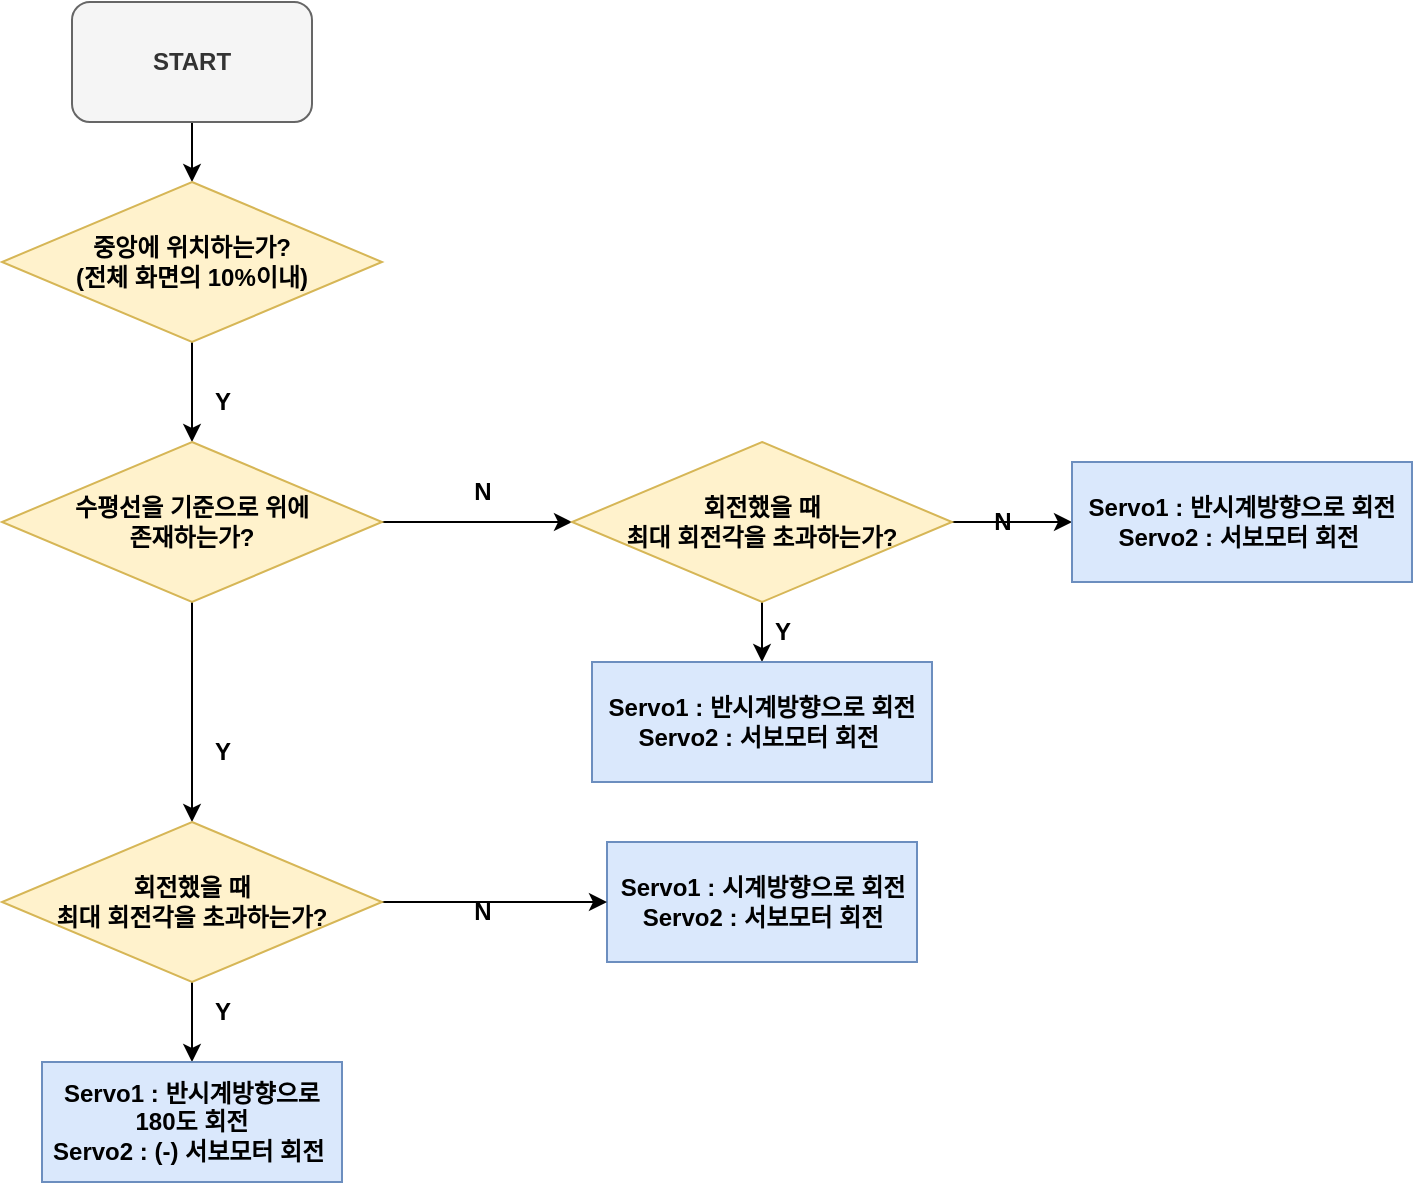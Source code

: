 <mxfile version="21.0.10" type="github">
  <diagram name="페이지-1" id="gV3WdCDkxUE2HrU5QRsD">
    <mxGraphModel dx="1050" dy="573" grid="1" gridSize="10" guides="1" tooltips="1" connect="1" arrows="1" fold="1" page="1" pageScale="1" pageWidth="3300" pageHeight="4681" math="0" shadow="0">
      <root>
        <mxCell id="0" />
        <mxCell id="1" parent="0" />
        <mxCell id="V9OaBVS4aPJJuuTyBFsJ-21" style="edgeStyle=orthogonalEdgeStyle;rounded=0;orthogonalLoop=1;jettySize=auto;html=1;exitX=0.5;exitY=1;exitDx=0;exitDy=0;fontStyle=1" edge="1" parent="1" source="V9OaBVS4aPJJuuTyBFsJ-1" target="V9OaBVS4aPJJuuTyBFsJ-3">
          <mxGeometry relative="1" as="geometry" />
        </mxCell>
        <mxCell id="V9OaBVS4aPJJuuTyBFsJ-1" value="START" style="rounded=1;whiteSpace=wrap;html=1;fontStyle=1;fillColor=#f5f5f5;fontColor=#333333;strokeColor=#666666;" vertex="1" parent="1">
          <mxGeometry x="410" y="100" width="120" height="60" as="geometry" />
        </mxCell>
        <mxCell id="V9OaBVS4aPJJuuTyBFsJ-22" style="edgeStyle=orthogonalEdgeStyle;rounded=0;orthogonalLoop=1;jettySize=auto;html=1;exitX=0.5;exitY=1;exitDx=0;exitDy=0;fontStyle=1" edge="1" parent="1" source="V9OaBVS4aPJJuuTyBFsJ-3" target="V9OaBVS4aPJJuuTyBFsJ-9">
          <mxGeometry relative="1" as="geometry" />
        </mxCell>
        <mxCell id="V9OaBVS4aPJJuuTyBFsJ-3" value="중앙에 위치하는가?&lt;br&gt;(전체 화면의 10%이내)" style="rhombus;whiteSpace=wrap;html=1;fontStyle=1;fillColor=#fff2cc;strokeColor=#d6b656;" vertex="1" parent="1">
          <mxGeometry x="375" y="190" width="190" height="80" as="geometry" />
        </mxCell>
        <mxCell id="V9OaBVS4aPJJuuTyBFsJ-23" style="edgeStyle=orthogonalEdgeStyle;rounded=0;orthogonalLoop=1;jettySize=auto;html=1;exitX=0.5;exitY=1;exitDx=0;exitDy=0;entryX=0.5;entryY=0;entryDx=0;entryDy=0;fontStyle=1" edge="1" parent="1" source="V9OaBVS4aPJJuuTyBFsJ-9" target="V9OaBVS4aPJJuuTyBFsJ-15">
          <mxGeometry relative="1" as="geometry" />
        </mxCell>
        <mxCell id="V9OaBVS4aPJJuuTyBFsJ-25" style="edgeStyle=orthogonalEdgeStyle;rounded=0;orthogonalLoop=1;jettySize=auto;html=1;exitX=1;exitY=0.5;exitDx=0;exitDy=0;fontStyle=1" edge="1" parent="1" source="V9OaBVS4aPJJuuTyBFsJ-9" target="V9OaBVS4aPJJuuTyBFsJ-16">
          <mxGeometry relative="1" as="geometry" />
        </mxCell>
        <mxCell id="V9OaBVS4aPJJuuTyBFsJ-9" value="수평선을 기준으로 위에 &lt;br&gt;존재하는가?" style="rhombus;whiteSpace=wrap;html=1;fontStyle=1;fillColor=#fff2cc;strokeColor=#d6b656;" vertex="1" parent="1">
          <mxGeometry x="375" y="320" width="190" height="80" as="geometry" />
        </mxCell>
        <mxCell id="V9OaBVS4aPJJuuTyBFsJ-14" value="Servo1 : 시계방향으로 회전&lt;br&gt;Servo2 : 서보모터 회전" style="rounded=0;whiteSpace=wrap;html=1;fontStyle=1;fillColor=#dae8fc;strokeColor=#6c8ebf;" vertex="1" parent="1">
          <mxGeometry x="677.5" y="520" width="155" height="60" as="geometry" />
        </mxCell>
        <mxCell id="V9OaBVS4aPJJuuTyBFsJ-24" style="edgeStyle=orthogonalEdgeStyle;rounded=0;orthogonalLoop=1;jettySize=auto;html=1;exitX=0.5;exitY=1;exitDx=0;exitDy=0;fontStyle=1" edge="1" parent="1" source="V9OaBVS4aPJJuuTyBFsJ-15" target="V9OaBVS4aPJJuuTyBFsJ-19">
          <mxGeometry relative="1" as="geometry" />
        </mxCell>
        <mxCell id="V9OaBVS4aPJJuuTyBFsJ-28" style="edgeStyle=orthogonalEdgeStyle;rounded=0;orthogonalLoop=1;jettySize=auto;html=1;exitX=1;exitY=0.5;exitDx=0;exitDy=0;fontStyle=1" edge="1" parent="1" source="V9OaBVS4aPJJuuTyBFsJ-15" target="V9OaBVS4aPJJuuTyBFsJ-14">
          <mxGeometry relative="1" as="geometry" />
        </mxCell>
        <mxCell id="V9OaBVS4aPJJuuTyBFsJ-15" value="회전했을 때 &lt;br&gt;최대 회전각을 초과하는가?" style="rhombus;whiteSpace=wrap;html=1;fontStyle=1;fillColor=#fff2cc;strokeColor=#d6b656;" vertex="1" parent="1">
          <mxGeometry x="375" y="510" width="190" height="80" as="geometry" />
        </mxCell>
        <mxCell id="V9OaBVS4aPJJuuTyBFsJ-26" style="edgeStyle=orthogonalEdgeStyle;rounded=0;orthogonalLoop=1;jettySize=auto;html=1;exitX=0.5;exitY=1;exitDx=0;exitDy=0;entryX=0.5;entryY=0;entryDx=0;entryDy=0;fontStyle=1" edge="1" parent="1" source="V9OaBVS4aPJJuuTyBFsJ-16" target="V9OaBVS4aPJJuuTyBFsJ-20">
          <mxGeometry relative="1" as="geometry" />
        </mxCell>
        <mxCell id="V9OaBVS4aPJJuuTyBFsJ-27" style="edgeStyle=orthogonalEdgeStyle;rounded=0;orthogonalLoop=1;jettySize=auto;html=1;exitX=1;exitY=0.5;exitDx=0;exitDy=0;fontStyle=1" edge="1" parent="1" source="V9OaBVS4aPJJuuTyBFsJ-16" target="V9OaBVS4aPJJuuTyBFsJ-17">
          <mxGeometry relative="1" as="geometry" />
        </mxCell>
        <mxCell id="V9OaBVS4aPJJuuTyBFsJ-16" value="회전했을 때 &lt;br&gt;최대 회전각을 초과하는가?" style="rhombus;whiteSpace=wrap;html=1;fontStyle=1;fillColor=#fff2cc;strokeColor=#d6b656;" vertex="1" parent="1">
          <mxGeometry x="660" y="320" width="190" height="80" as="geometry" />
        </mxCell>
        <mxCell id="V9OaBVS4aPJJuuTyBFsJ-17" value="Servo1 : 반시계방향으로 회전&lt;br&gt;Servo2 : 서보모터 회전&amp;nbsp;" style="rounded=0;whiteSpace=wrap;html=1;fontStyle=1;fillColor=#dae8fc;strokeColor=#6c8ebf;" vertex="1" parent="1">
          <mxGeometry x="910" y="330" width="170" height="60" as="geometry" />
        </mxCell>
        <mxCell id="V9OaBVS4aPJJuuTyBFsJ-19" value="Servo1 : 반시계방향으로 180도 회전&lt;br&gt;Servo2 : (-) 서보모터 회전&amp;nbsp;" style="rounded=0;whiteSpace=wrap;html=1;fontStyle=1;fillColor=#dae8fc;strokeColor=#6c8ebf;" vertex="1" parent="1">
          <mxGeometry x="395" y="630" width="150" height="60" as="geometry" />
        </mxCell>
        <mxCell id="V9OaBVS4aPJJuuTyBFsJ-20" value="Servo1 : 반시계방향으로 회전&lt;br&gt;Servo2 : 서보모터 회전&amp;nbsp;" style="rounded=0;whiteSpace=wrap;html=1;fontStyle=1;fillColor=#dae8fc;strokeColor=#6c8ebf;" vertex="1" parent="1">
          <mxGeometry x="670" y="430" width="170" height="60" as="geometry" />
        </mxCell>
        <mxCell id="V9OaBVS4aPJJuuTyBFsJ-33" value="Y" style="text;html=1;align=center;verticalAlign=middle;resizable=0;points=[];autosize=1;strokeColor=none;fillColor=none;fontStyle=1" vertex="1" parent="1">
          <mxGeometry x="470" y="285" width="30" height="30" as="geometry" />
        </mxCell>
        <mxCell id="V9OaBVS4aPJJuuTyBFsJ-34" value="Y" style="text;html=1;align=center;verticalAlign=middle;resizable=0;points=[];autosize=1;strokeColor=none;fillColor=none;fontStyle=1" vertex="1" parent="1">
          <mxGeometry x="470" y="460" width="30" height="30" as="geometry" />
        </mxCell>
        <mxCell id="V9OaBVS4aPJJuuTyBFsJ-35" value="Y" style="text;html=1;align=center;verticalAlign=middle;resizable=0;points=[];autosize=1;strokeColor=none;fillColor=none;fontStyle=1" vertex="1" parent="1">
          <mxGeometry x="470" y="590" width="30" height="30" as="geometry" />
        </mxCell>
        <mxCell id="V9OaBVS4aPJJuuTyBFsJ-36" value="N" style="text;html=1;align=center;verticalAlign=middle;resizable=0;points=[];autosize=1;strokeColor=none;fillColor=none;fontStyle=1" vertex="1" parent="1">
          <mxGeometry x="600" y="330" width="30" height="30" as="geometry" />
        </mxCell>
        <mxCell id="V9OaBVS4aPJJuuTyBFsJ-37" value="N" style="text;html=1;align=center;verticalAlign=middle;resizable=0;points=[];autosize=1;strokeColor=none;fillColor=none;fontStyle=1" vertex="1" parent="1">
          <mxGeometry x="600" y="540" width="30" height="30" as="geometry" />
        </mxCell>
        <mxCell id="V9OaBVS4aPJJuuTyBFsJ-41" value="N" style="text;html=1;align=center;verticalAlign=middle;resizable=0;points=[];autosize=1;strokeColor=none;fillColor=none;fontStyle=1" vertex="1" parent="1">
          <mxGeometry x="860" y="345" width="30" height="30" as="geometry" />
        </mxCell>
        <mxCell id="V9OaBVS4aPJJuuTyBFsJ-42" value="Y" style="text;html=1;align=center;verticalAlign=middle;resizable=0;points=[];autosize=1;strokeColor=none;fillColor=none;fontStyle=1" vertex="1" parent="1">
          <mxGeometry x="750" y="400" width="30" height="30" as="geometry" />
        </mxCell>
      </root>
    </mxGraphModel>
  </diagram>
</mxfile>
